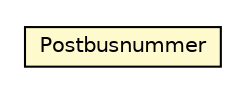 #!/usr/local/bin/dot
#
# Class diagram 
# Generated by UMLGraph version R5_6-24-gf6e263 (http://www.umlgraph.org/)
#

digraph G {
	edge [fontname="Helvetica",fontsize=10,labelfontname="Helvetica",labelfontsize=10];
	node [fontname="Helvetica",fontsize=10,shape=plaintext];
	nodesep=0.25;
	ranksep=0.5;
	// nl.egem.stuf.sector.bg._0204.ADRFund.Postbusnummer
	c17515 [label=<<table title="nl.egem.stuf.sector.bg._0204.ADRFund.Postbusnummer" border="0" cellborder="1" cellspacing="0" cellpadding="2" port="p" bgcolor="lemonChiffon" href="./ADRFund.Postbusnummer.html">
		<tr><td><table border="0" cellspacing="0" cellpadding="1">
<tr><td align="center" balign="center"> Postbusnummer </td></tr>
		</table></td></tr>
		</table>>, URL="./ADRFund.Postbusnummer.html", fontname="Helvetica", fontcolor="black", fontsize=10.0];
}

